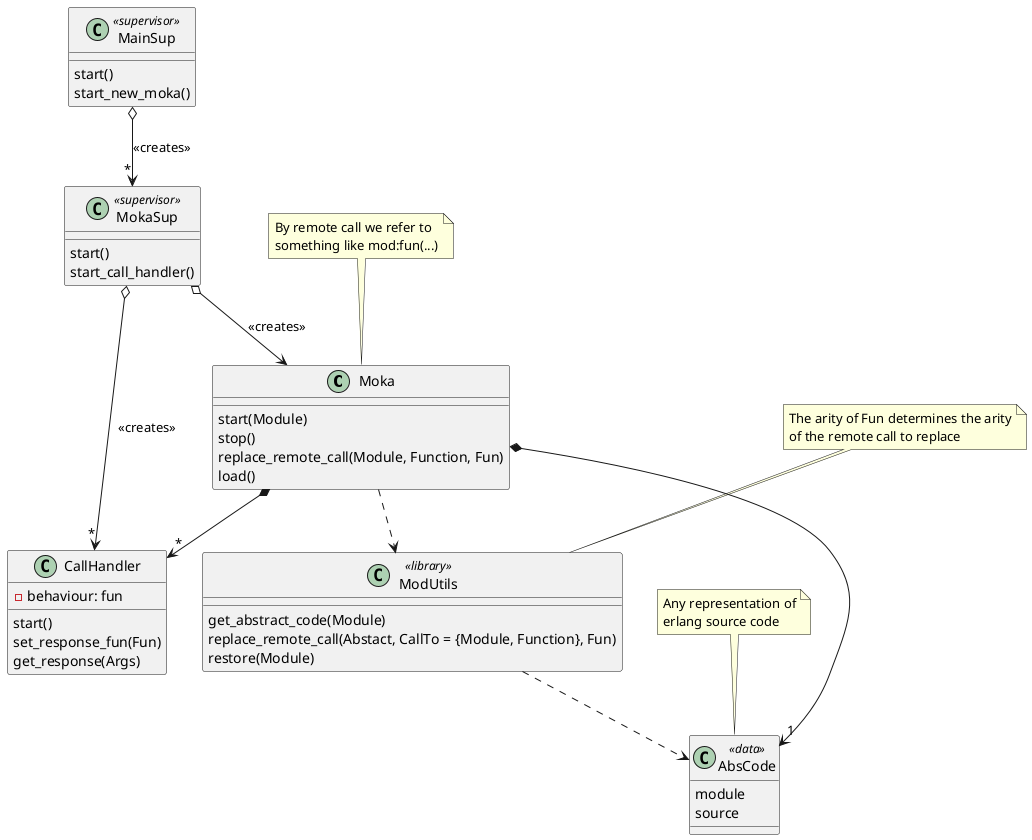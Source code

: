 @startuml

class Moka {

  start(Module)
  stop()
  replace_remote_call(Module, Function, Fun)
  load()
}

note "By remote call we refer to\nsomething like mod:fun(...)" as M1
M1 .. Moka

class ModUtils <<library>> {
  get_abstract_code(Module)
  replace_remote_call(Abstact, CallTo = {Module, Function}, Fun)
  restore(Module)
}

note "The arity of Fun determines the arity\nof the remote call to replace" as M2

M2 .. ModUtils

class AbsCode <<data>> {
  module
  source
}

class CallHandler {
  - behaviour: fun

  start()
  set_response_fun(Fun)
  get_response(Args)
}
note "Any representation of\nerlang source code" as M3
M3 .. AbsCode

class MainSup <<supervisor>> {
  start()
  start_new_moka()
}
class MokaSup <<supervisor>> {
  start()
  start_call_handler()
}

Moka *--> "*" CallHandler
Moka *--> "1" AbsCode
Moka ..> ModUtils
ModUtils ..> AbsCode

MainSup o--> "*" MokaSup : <<creates>>
MokaSup o--> Moka : <<creates>>
MokaSup o--> "*" CallHandler  : <<creates>>

@enduml